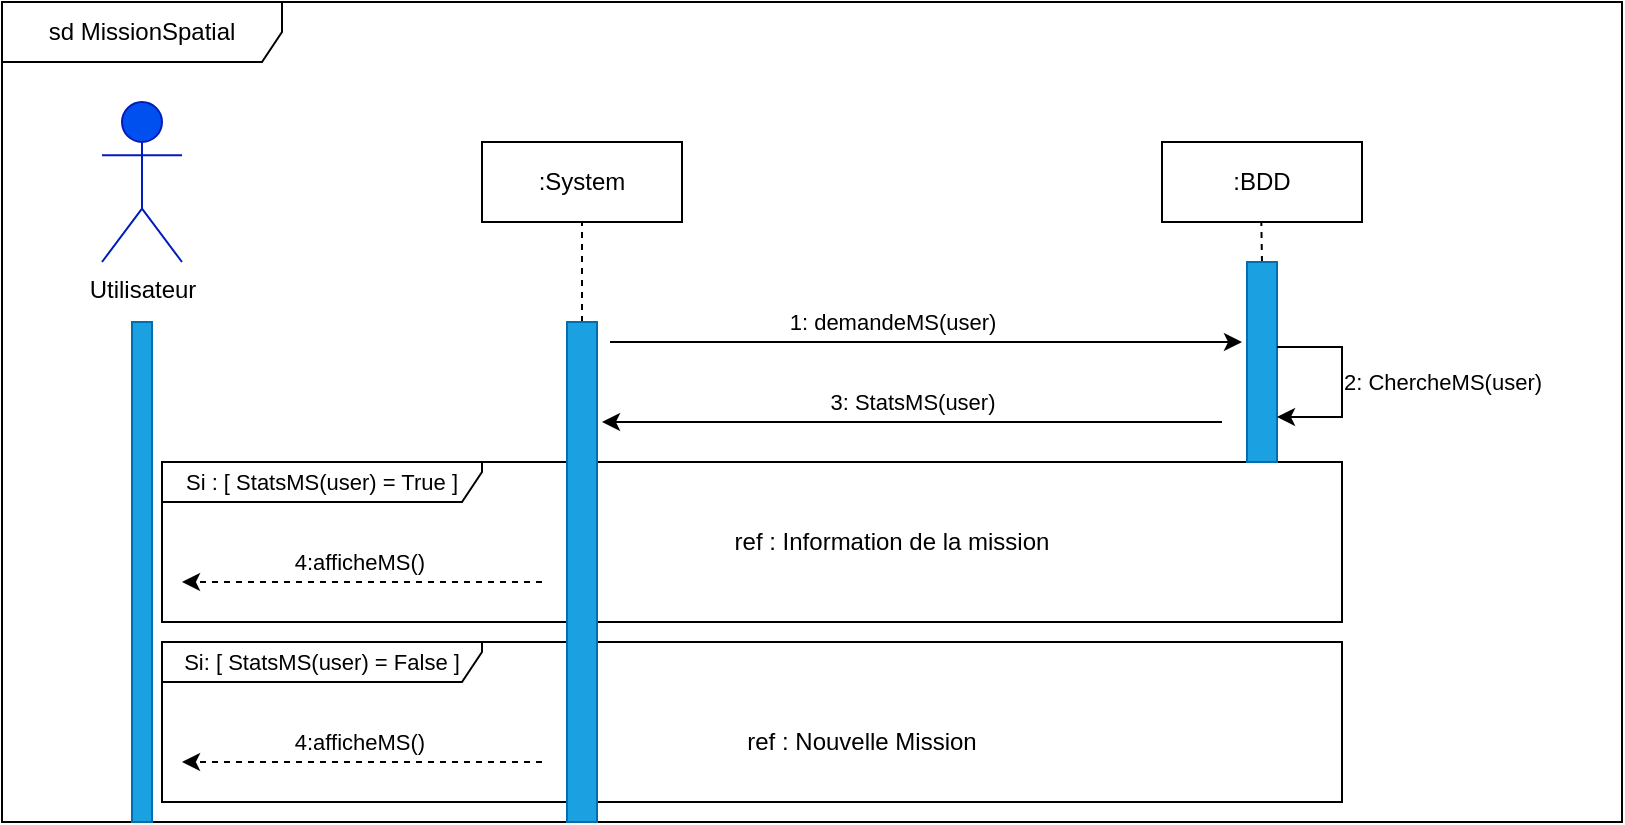 <mxfile version="20.6.0" type="device"><diagram id="vlmesjNqkOxf7OD6vIUG" name="Page-1"><mxGraphModel dx="929" dy="922" grid="1" gridSize="10" guides="1" tooltips="1" connect="1" arrows="1" fold="1" page="1" pageScale="1" pageWidth="827" pageHeight="1169" math="0" shadow="0"><root><mxCell id="0"/><mxCell id="1" parent="0"/><mxCell id="A8i6C5ef9se-inbCdJMB-13" value="sd MissionSpatial" style="shape=umlFrame;whiteSpace=wrap;html=1;fontColor=#000000;width=140;height=30;movable=0;resizable=0;rotatable=0;deletable=0;editable=0;connectable=0;" parent="1" vertex="1"><mxGeometry x="10" width="810" height="410" as="geometry"/></mxCell><mxCell id="3kkkeVHeFk5M1_VzugKE-3" value="&lt;span style=&quot;font-size: 11px;&quot;&gt;Si: [ StatsMS(user) = False ]&lt;/span&gt;" style="shape=umlFrame;whiteSpace=wrap;html=1;fontColor=#000000;width=160;height=20;movable=1;resizable=1;rotatable=1;deletable=1;editable=1;connectable=1;" parent="1" vertex="1"><mxGeometry x="90" y="320" width="590" height="80" as="geometry"/></mxCell><mxCell id="3kkkeVHeFk5M1_VzugKE-1" value="&lt;font style=&quot;font-size: 11px;&quot;&gt;Si : [ StatsMS(user) = True ]&lt;/font&gt;" style="shape=umlFrame;whiteSpace=wrap;html=1;fontColor=#000000;width=160;height=20;movable=1;resizable=1;rotatable=1;deletable=1;editable=1;connectable=1;" parent="1" vertex="1"><mxGeometry x="90" y="230" width="590" height="80" as="geometry"/></mxCell><mxCell id="A8i6C5ef9se-inbCdJMB-18" value="" style="shape=rect;dashed=0;shadow=0;html=1;whiteSpace=wrap;direction=south;horizontal=0;fontColor=#ffffff;fillColor=#1ba1e2;strokeColor=#006EAF;" parent="1" vertex="1"><mxGeometry x="75" y="160" width="10" height="250" as="geometry"/></mxCell><mxCell id="A8i6C5ef9se-inbCdJMB-25" value="" style="endArrow=none;dashed=1;html=1;rounded=0;fontColor=#000000;entryX=0.5;entryY=1;entryDx=0;entryDy=0;movable=1;resizable=1;rotatable=1;deletable=1;editable=1;connectable=1;exitX=0;exitY=0.5;exitDx=0;exitDy=0;" parent="1" source="A8i6C5ef9se-inbCdJMB-22" target="A8i6C5ef9se-inbCdJMB-19" edge="1"><mxGeometry width="50" height="50" relative="1" as="geometry"><mxPoint x="300" y="230" as="sourcePoint"/><mxPoint x="440" y="260" as="targetPoint"/><Array as="points"><mxPoint x="300" y="160"/></Array></mxGeometry></mxCell><mxCell id="A8i6C5ef9se-inbCdJMB-43" value="" style="endArrow=none;dashed=1;html=1;rounded=0;fontColor=#000000;entryX=0.5;entryY=1;entryDx=0;entryDy=0;movable=1;resizable=1;rotatable=1;deletable=1;editable=1;connectable=1;exitX=0;exitY=0.5;exitDx=0;exitDy=0;" parent="1" source="A8i6C5ef9se-inbCdJMB-42" edge="1"><mxGeometry width="50" height="50" relative="1" as="geometry"><mxPoint x="640" y="250" as="sourcePoint"/><mxPoint x="639.66" y="110" as="targetPoint"/><Array as="points"/></mxGeometry></mxCell><mxCell id="A8i6C5ef9se-inbCdJMB-5" value="&lt;font color=&quot;#000000&quot;&gt;Utilisateur&lt;/font&gt;" style="shape=umlActor;verticalLabelPosition=bottom;verticalAlign=top;html=1;outlineConnect=0;fillColor=#0050ef;strokeColor=#001DBC;fontColor=#ffffff;" parent="1" vertex="1"><mxGeometry x="60" y="50" width="40" height="80" as="geometry"/></mxCell><mxCell id="A8i6C5ef9se-inbCdJMB-19" value=":System" style="whiteSpace=wrap;html=1;align=center;fontColor=#000000;" parent="1" vertex="1"><mxGeometry x="250" y="70" width="100" height="40" as="geometry"/></mxCell><mxCell id="A8i6C5ef9se-inbCdJMB-20" value=":BDD" style="whiteSpace=wrap;html=1;align=center;fontColor=#000000;" parent="1" vertex="1"><mxGeometry x="590" y="70" width="100" height="40" as="geometry"/></mxCell><mxCell id="A8i6C5ef9se-inbCdJMB-22" value="" style="shape=rect;dashed=0;shadow=0;html=1;whiteSpace=wrap;direction=south;horizontal=0;fontColor=#ffffff;fillColor=#1ba1e2;strokeColor=#006EAF;" parent="1" vertex="1"><mxGeometry x="292.5" y="160" width="15" height="250" as="geometry"/></mxCell><mxCell id="L8ceyei40ThPJeA-2tIz-4" value="" style="edgeStyle=orthogonalEdgeStyle;rounded=0;orthogonalLoop=1;jettySize=auto;html=1;" parent="1" edge="1"><mxGeometry relative="1" as="geometry"><Array as="points"><mxPoint x="610" y="209.98"/></Array><mxPoint x="620" y="210" as="sourcePoint"/><mxPoint x="310" y="209.98" as="targetPoint"/></mxGeometry></mxCell><mxCell id="L8ceyei40ThPJeA-2tIz-5" value="3: StatsMS(user)" style="edgeLabel;html=1;align=center;verticalAlign=middle;resizable=0;points=[];" parent="L8ceyei40ThPJeA-2tIz-4" vertex="1" connectable="0"><mxGeometry x="-0.059" relative="1" as="geometry"><mxPoint x="-9" y="-10" as="offset"/></mxGeometry></mxCell><mxCell id="A8i6C5ef9se-inbCdJMB-42" value="" style="shape=rect;dashed=0;shadow=0;html=1;whiteSpace=wrap;direction=south;horizontal=0;fontColor=#ffffff;fillColor=#1ba1e2;strokeColor=#006EAF;" parent="1" vertex="1"><mxGeometry x="632.5" y="130" width="15" height="100" as="geometry"/></mxCell><mxCell id="A8i6C5ef9se-inbCdJMB-44" value="" style="endArrow=classic;html=1;rounded=0;fontColor=#000000;" parent="1" edge="1"><mxGeometry width="50" height="50" relative="1" as="geometry"><mxPoint x="314" y="170" as="sourcePoint"/><mxPoint x="630" y="170" as="targetPoint"/></mxGeometry></mxCell><mxCell id="A8i6C5ef9se-inbCdJMB-45" value="1: demandeMS(user)" style="edgeLabel;html=1;align=center;verticalAlign=middle;resizable=0;points=[];fontColor=#000000;" parent="A8i6C5ef9se-inbCdJMB-44" vertex="1" connectable="0"><mxGeometry x="-0.229" relative="1" as="geometry"><mxPoint x="19" y="-10" as="offset"/></mxGeometry></mxCell><mxCell id="L8ceyei40ThPJeA-2tIz-1" value="ref : Information de la mission" style="text;html=1;strokeColor=none;fillColor=none;align=center;verticalAlign=middle;whiteSpace=wrap;rounded=0;" parent="1" vertex="1"><mxGeometry x="360" y="255" width="190" height="30" as="geometry"/></mxCell><mxCell id="L8ceyei40ThPJeA-2tIz-8" value="ref : Nouvelle Mission" style="text;html=1;strokeColor=none;fillColor=none;align=center;verticalAlign=middle;whiteSpace=wrap;rounded=0;" parent="1" vertex="1"><mxGeometry x="360" y="355" width="160" height="30" as="geometry"/></mxCell><mxCell id="IoQyV3P5mbo5yGdfawF--1" value="" style="edgeStyle=orthogonalEdgeStyle;rounded=0;orthogonalLoop=1;jettySize=auto;html=1;exitX=0.25;exitY=0;exitDx=0;exitDy=0;entryX=0.75;entryY=0;entryDx=0;entryDy=0;" parent="1" edge="1"><mxGeometry relative="1" as="geometry"><Array as="points"><mxPoint x="680" y="173"/><mxPoint x="680" y="208"/></Array><mxPoint x="647.5" y="172.5" as="sourcePoint"/><mxPoint x="647.5" y="207.5" as="targetPoint"/></mxGeometry></mxCell><mxCell id="IoQyV3P5mbo5yGdfawF--2" value="2: ChercheMS(user)" style="edgeLabel;html=1;align=center;verticalAlign=middle;resizable=0;points=[];" parent="IoQyV3P5mbo5yGdfawF--1" vertex="1" connectable="0"><mxGeometry x="-0.059" relative="1" as="geometry"><mxPoint x="50" y="3" as="offset"/></mxGeometry></mxCell><mxCell id="2lW-_xE9AyH_ConHvMKD-5" value="" style="endArrow=classic;html=1;rounded=0;dashed=1;" edge="1" parent="1"><mxGeometry width="50" height="50" relative="1" as="geometry"><mxPoint x="280" y="290" as="sourcePoint"/><mxPoint x="100" y="290" as="targetPoint"/></mxGeometry></mxCell><mxCell id="2lW-_xE9AyH_ConHvMKD-7" value="4:afficheMS()&amp;nbsp;" style="edgeLabel;html=1;align=center;verticalAlign=middle;resizable=0;points=[];" vertex="1" connectable="0" parent="2lW-_xE9AyH_ConHvMKD-5"><mxGeometry x="0.246" y="1" relative="1" as="geometry"><mxPoint x="22" y="-11" as="offset"/></mxGeometry></mxCell><mxCell id="2lW-_xE9AyH_ConHvMKD-6" value="" style="endArrow=classic;html=1;rounded=0;dashed=1;" edge="1" parent="1"><mxGeometry width="50" height="50" relative="1" as="geometry"><mxPoint x="280" y="380" as="sourcePoint"/><mxPoint x="100" y="380" as="targetPoint"/></mxGeometry></mxCell><mxCell id="2lW-_xE9AyH_ConHvMKD-8" value="4:afficheMS()&amp;nbsp;" style="edgeLabel;html=1;align=center;verticalAlign=middle;resizable=0;points=[];" vertex="1" connectable="0" parent="1"><mxGeometry x="190.0" y="370" as="geometry"/></mxCell></root></mxGraphModel></diagram></mxfile>
